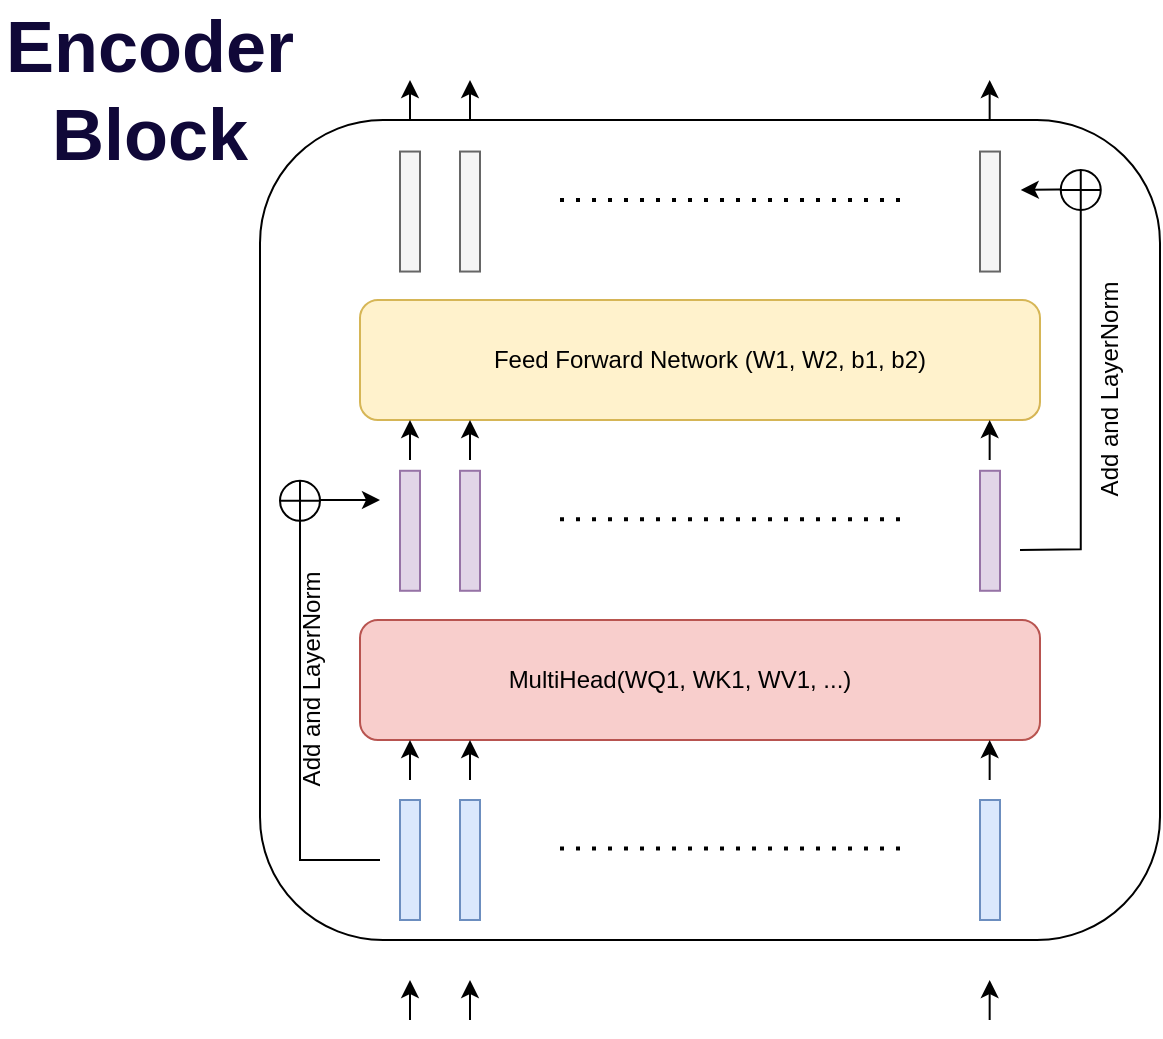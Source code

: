 <mxfile version="20.6.0" type="device"><diagram id="C5RBs43oDa-KdzZeNtuy" name="Page-1"><mxGraphModel dx="1318" dy="767" grid="1" gridSize="10" guides="1" tooltips="1" connect="1" arrows="1" fold="1" page="1" pageScale="1" pageWidth="827" pageHeight="1169" math="0" shadow="0"><root><mxCell id="WIyWlLk6GJQsqaUBKTNV-0"/><mxCell id="WIyWlLk6GJQsqaUBKTNV-1" parent="WIyWlLk6GJQsqaUBKTNV-0"/><mxCell id="rrcUfLGhIen8oRd6GE-u-0" value="" style="rounded=1;whiteSpace=wrap;html=1;" vertex="1" parent="WIyWlLk6GJQsqaUBKTNV-1"><mxGeometry x="330" y="230" width="120" height="60" as="geometry"/></mxCell><mxCell id="rrcUfLGhIen8oRd6GE-u-1" value="" style="rounded=0;whiteSpace=wrap;html=1;" vertex="1" parent="WIyWlLk6GJQsqaUBKTNV-1"><mxGeometry x="330" y="230" width="120" height="60" as="geometry"/></mxCell><mxCell id="rrcUfLGhIen8oRd6GE-u-3" value="" style="rounded=1;whiteSpace=wrap;html=1;" vertex="1" parent="WIyWlLk6GJQsqaUBKTNV-1"><mxGeometry x="180" y="70" width="450" height="410" as="geometry"/></mxCell><mxCell id="rrcUfLGhIen8oRd6GE-u-4" value="" style="rounded=1;whiteSpace=wrap;html=1;fillColor=#f8cecc;strokeColor=#b85450;" vertex="1" parent="WIyWlLk6GJQsqaUBKTNV-1"><mxGeometry x="230" y="320" width="340" height="60" as="geometry"/></mxCell><mxCell id="rrcUfLGhIen8oRd6GE-u-7" value="" style="rounded=1;whiteSpace=wrap;html=1;fillColor=#fff2cc;strokeColor=#d6b656;" vertex="1" parent="WIyWlLk6GJQsqaUBKTNV-1"><mxGeometry x="230" y="160" width="340" height="60" as="geometry"/></mxCell><mxCell id="rrcUfLGhIen8oRd6GE-u-8" value="" style="rounded=0;whiteSpace=wrap;html=1;rotation=90;fillColor=#dae8fc;strokeColor=#6c8ebf;" vertex="1" parent="WIyWlLk6GJQsqaUBKTNV-1"><mxGeometry x="225" y="435" width="60" height="10" as="geometry"/></mxCell><mxCell id="rrcUfLGhIen8oRd6GE-u-10" value="" style="rounded=0;whiteSpace=wrap;html=1;rotation=90;fillColor=#dae8fc;strokeColor=#6c8ebf;" vertex="1" parent="WIyWlLk6GJQsqaUBKTNV-1"><mxGeometry x="255" y="435" width="60" height="10" as="geometry"/></mxCell><mxCell id="rrcUfLGhIen8oRd6GE-u-11" value="" style="rounded=0;whiteSpace=wrap;html=1;rotation=90;fillColor=#dae8fc;strokeColor=#6c8ebf;" vertex="1" parent="WIyWlLk6GJQsqaUBKTNV-1"><mxGeometry x="515" y="435" width="60" height="10" as="geometry"/></mxCell><mxCell id="rrcUfLGhIen8oRd6GE-u-13" value="" style="endArrow=none;dashed=1;html=1;dashPattern=1 3;strokeWidth=2;rounded=0;" edge="1" parent="WIyWlLk6GJQsqaUBKTNV-1"><mxGeometry width="50" height="50" relative="1" as="geometry"><mxPoint x="330" y="434.23" as="sourcePoint"/><mxPoint x="500" y="434.23" as="targetPoint"/></mxGeometry></mxCell><mxCell id="rrcUfLGhIen8oRd6GE-u-26" value="" style="rounded=0;whiteSpace=wrap;html=1;rotation=90;fillColor=#f5f5f5;strokeColor=#666666;fontColor=#333333;" vertex="1" parent="WIyWlLk6GJQsqaUBKTNV-1"><mxGeometry x="225" y="110.77" width="60" height="10" as="geometry"/></mxCell><mxCell id="rrcUfLGhIen8oRd6GE-u-27" value="" style="rounded=0;whiteSpace=wrap;html=1;rotation=90;fillColor=#f5f5f5;strokeColor=#666666;fontColor=#333333;" vertex="1" parent="WIyWlLk6GJQsqaUBKTNV-1"><mxGeometry x="255" y="110.77" width="60" height="10" as="geometry"/></mxCell><mxCell id="rrcUfLGhIen8oRd6GE-u-28" value="" style="rounded=0;whiteSpace=wrap;html=1;rotation=90;fillColor=#f5f5f5;strokeColor=#666666;fontColor=#333333;" vertex="1" parent="WIyWlLk6GJQsqaUBKTNV-1"><mxGeometry x="515" y="110.77" width="60" height="10" as="geometry"/></mxCell><mxCell id="rrcUfLGhIen8oRd6GE-u-29" value="" style="endArrow=none;dashed=1;html=1;dashPattern=1 3;strokeWidth=2;rounded=0;" edge="1" parent="WIyWlLk6GJQsqaUBKTNV-1"><mxGeometry width="50" height="50" relative="1" as="geometry"><mxPoint x="330" y="110.0" as="sourcePoint"/><mxPoint x="500" y="110.0" as="targetPoint"/></mxGeometry></mxCell><mxCell id="rrcUfLGhIen8oRd6GE-u-30" value="" style="rounded=0;whiteSpace=wrap;html=1;rotation=90;fillColor=#e1d5e7;strokeColor=#9673a6;" vertex="1" parent="WIyWlLk6GJQsqaUBKTNV-1"><mxGeometry x="225" y="270.39" width="60" height="10" as="geometry"/></mxCell><mxCell id="rrcUfLGhIen8oRd6GE-u-31" value="" style="rounded=0;whiteSpace=wrap;html=1;rotation=90;fillColor=#e1d5e7;strokeColor=#9673a6;" vertex="1" parent="WIyWlLk6GJQsqaUBKTNV-1"><mxGeometry x="255" y="270.39" width="60" height="10" as="geometry"/></mxCell><mxCell id="rrcUfLGhIen8oRd6GE-u-32" value="" style="rounded=0;whiteSpace=wrap;html=1;rotation=90;fillColor=#e1d5e7;strokeColor=#9673a6;" vertex="1" parent="WIyWlLk6GJQsqaUBKTNV-1"><mxGeometry x="515" y="270.39" width="60" height="10" as="geometry"/></mxCell><mxCell id="rrcUfLGhIen8oRd6GE-u-33" value="" style="endArrow=none;dashed=1;html=1;dashPattern=1 3;strokeWidth=2;rounded=0;" edge="1" parent="WIyWlLk6GJQsqaUBKTNV-1"><mxGeometry width="50" height="50" relative="1" as="geometry"><mxPoint x="330" y="269.62" as="sourcePoint"/><mxPoint x="500" y="269.62" as="targetPoint"/></mxGeometry></mxCell><mxCell id="rrcUfLGhIen8oRd6GE-u-49" value="" style="endArrow=classic;html=1;rounded=0;" edge="1" parent="WIyWlLk6GJQsqaUBKTNV-1"><mxGeometry width="50" height="50" relative="1" as="geometry"><mxPoint x="240" y="440" as="sourcePoint"/><mxPoint x="240" y="260" as="targetPoint"/><Array as="points"><mxPoint x="200" y="440"/><mxPoint x="200" y="260"/></Array></mxGeometry></mxCell><mxCell id="rrcUfLGhIen8oRd6GE-u-51" value="" style="endArrow=classic;html=1;rounded=0;" edge="1" parent="WIyWlLk6GJQsqaUBKTNV-1"><mxGeometry width="50" height="50" relative="1" as="geometry"><mxPoint x="255" y="520" as="sourcePoint"/><mxPoint x="255" y="500" as="targetPoint"/></mxGeometry></mxCell><mxCell id="rrcUfLGhIen8oRd6GE-u-52" value="" style="endArrow=classic;html=1;rounded=0;" edge="1" parent="WIyWlLk6GJQsqaUBKTNV-1"><mxGeometry width="50" height="50" relative="1" as="geometry"><mxPoint x="285" y="520" as="sourcePoint"/><mxPoint x="285" y="500" as="targetPoint"/></mxGeometry></mxCell><mxCell id="rrcUfLGhIen8oRd6GE-u-53" value="" style="endArrow=classic;html=1;rounded=0;" edge="1" parent="WIyWlLk6GJQsqaUBKTNV-1"><mxGeometry width="50" height="50" relative="1" as="geometry"><mxPoint x="544.83" y="520" as="sourcePoint"/><mxPoint x="544.83" y="500" as="targetPoint"/></mxGeometry></mxCell><mxCell id="rrcUfLGhIen8oRd6GE-u-61" value="" style="endArrow=classic;html=1;rounded=0;" edge="1" parent="WIyWlLk6GJQsqaUBKTNV-1"><mxGeometry width="50" height="50" relative="1" as="geometry"><mxPoint x="255" y="400" as="sourcePoint"/><mxPoint x="255" y="380" as="targetPoint"/></mxGeometry></mxCell><mxCell id="rrcUfLGhIen8oRd6GE-u-62" value="" style="endArrow=classic;html=1;rounded=0;" edge="1" parent="WIyWlLk6GJQsqaUBKTNV-1"><mxGeometry width="50" height="50" relative="1" as="geometry"><mxPoint x="285" y="400" as="sourcePoint"/><mxPoint x="285" y="380" as="targetPoint"/></mxGeometry></mxCell><mxCell id="rrcUfLGhIen8oRd6GE-u-63" value="" style="endArrow=classic;html=1;rounded=0;" edge="1" parent="WIyWlLk6GJQsqaUBKTNV-1"><mxGeometry width="50" height="50" relative="1" as="geometry"><mxPoint x="544.83" y="400" as="sourcePoint"/><mxPoint x="544.83" y="380" as="targetPoint"/></mxGeometry></mxCell><mxCell id="rrcUfLGhIen8oRd6GE-u-64" value="" style="endArrow=classic;html=1;rounded=0;" edge="1" parent="WIyWlLk6GJQsqaUBKTNV-1"><mxGeometry width="50" height="50" relative="1" as="geometry"><mxPoint x="255" y="240" as="sourcePoint"/><mxPoint x="255" y="220" as="targetPoint"/></mxGeometry></mxCell><mxCell id="rrcUfLGhIen8oRd6GE-u-65" value="" style="endArrow=classic;html=1;rounded=0;" edge="1" parent="WIyWlLk6GJQsqaUBKTNV-1"><mxGeometry width="50" height="50" relative="1" as="geometry"><mxPoint x="285" y="240" as="sourcePoint"/><mxPoint x="285" y="220" as="targetPoint"/></mxGeometry></mxCell><mxCell id="rrcUfLGhIen8oRd6GE-u-66" value="" style="endArrow=classic;html=1;rounded=0;" edge="1" parent="WIyWlLk6GJQsqaUBKTNV-1"><mxGeometry width="50" height="50" relative="1" as="geometry"><mxPoint x="544.83" y="240" as="sourcePoint"/><mxPoint x="544.83" y="220" as="targetPoint"/></mxGeometry></mxCell><mxCell id="rrcUfLGhIen8oRd6GE-u-67" value="" style="endArrow=classic;html=1;rounded=0;" edge="1" parent="WIyWlLk6GJQsqaUBKTNV-1"><mxGeometry width="50" height="50" relative="1" as="geometry"><mxPoint x="255" y="70" as="sourcePoint"/><mxPoint x="255" y="50" as="targetPoint"/></mxGeometry></mxCell><mxCell id="rrcUfLGhIen8oRd6GE-u-68" value="" style="endArrow=classic;html=1;rounded=0;" edge="1" parent="WIyWlLk6GJQsqaUBKTNV-1"><mxGeometry width="50" height="50" relative="1" as="geometry"><mxPoint x="285" y="70" as="sourcePoint"/><mxPoint x="285" y="50" as="targetPoint"/></mxGeometry></mxCell><mxCell id="rrcUfLGhIen8oRd6GE-u-69" value="" style="endArrow=classic;html=1;rounded=0;" edge="1" parent="WIyWlLk6GJQsqaUBKTNV-1"><mxGeometry width="50" height="50" relative="1" as="geometry"><mxPoint x="544.83" y="70" as="sourcePoint"/><mxPoint x="544.83" y="50" as="targetPoint"/></mxGeometry></mxCell><mxCell id="rrcUfLGhIen8oRd6GE-u-70" value="" style="verticalLabelPosition=bottom;verticalAlign=top;html=1;shape=mxgraph.flowchart.summing_function;" vertex="1" parent="WIyWlLk6GJQsqaUBKTNV-1"><mxGeometry x="190" y="250.39" width="20" height="20" as="geometry"/></mxCell><mxCell id="rrcUfLGhIen8oRd6GE-u-74" value="" style="endArrow=classic;html=1;rounded=0;" edge="1" parent="WIyWlLk6GJQsqaUBKTNV-1"><mxGeometry width="50" height="50" relative="1" as="geometry"><mxPoint x="559.995" y="285" as="sourcePoint"/><mxPoint x="560.38" y="105" as="targetPoint"/><Array as="points"><mxPoint x="590.38" y="284.61"/><mxPoint x="590.38" y="104.61"/></Array></mxGeometry></mxCell><mxCell id="rrcUfLGhIen8oRd6GE-u-75" value="" style="verticalLabelPosition=bottom;verticalAlign=top;html=1;shape=mxgraph.flowchart.summing_function;" vertex="1" parent="WIyWlLk6GJQsqaUBKTNV-1"><mxGeometry x="580.38" y="95" width="20" height="20" as="geometry"/></mxCell><mxCell id="rrcUfLGhIen8oRd6GE-u-77" value="Feed Forward Network (W1, W2, b1, b2)" style="text;html=1;strokeColor=none;fillColor=none;align=center;verticalAlign=middle;whiteSpace=wrap;rounded=0;" vertex="1" parent="WIyWlLk6GJQsqaUBKTNV-1"><mxGeometry x="286" y="175" width="238" height="30" as="geometry"/></mxCell><mxCell id="rrcUfLGhIen8oRd6GE-u-78" value="MultiHead(WQ1, WK1, WV1, ...)" style="text;html=1;strokeColor=none;fillColor=none;align=center;verticalAlign=middle;whiteSpace=wrap;rounded=0;" vertex="1" parent="WIyWlLk6GJQsqaUBKTNV-1"><mxGeometry x="271" y="335" width="238" height="30" as="geometry"/></mxCell><mxCell id="rrcUfLGhIen8oRd6GE-u-86" value="Add and LayerNorm" style="text;html=1;align=center;verticalAlign=middle;resizable=0;points=[];autosize=1;strokeColor=none;fillColor=none;rotation=-90;" vertex="1" parent="WIyWlLk6GJQsqaUBKTNV-1"><mxGeometry x="540" y="190" width="130" height="30" as="geometry"/></mxCell><mxCell id="rrcUfLGhIen8oRd6GE-u-87" value="Add and LayerNorm" style="text;html=1;align=center;verticalAlign=middle;resizable=0;points=[];autosize=1;strokeColor=none;fillColor=none;rotation=-90;" vertex="1" parent="WIyWlLk6GJQsqaUBKTNV-1"><mxGeometry x="141" y="335" width="130" height="30" as="geometry"/></mxCell><mxCell id="rrcUfLGhIen8oRd6GE-u-88" value="&lt;font color=&quot;#100838&quot; style=&quot;font-size: 36px;&quot;&gt;&lt;b&gt;Encoder Block&lt;/b&gt;&lt;/font&gt;" style="text;html=1;strokeColor=none;fillColor=none;align=center;verticalAlign=middle;whiteSpace=wrap;rounded=0;" vertex="1" parent="WIyWlLk6GJQsqaUBKTNV-1"><mxGeometry x="50" y="10" width="150" height="90" as="geometry"/></mxCell></root></mxGraphModel></diagram></mxfile>